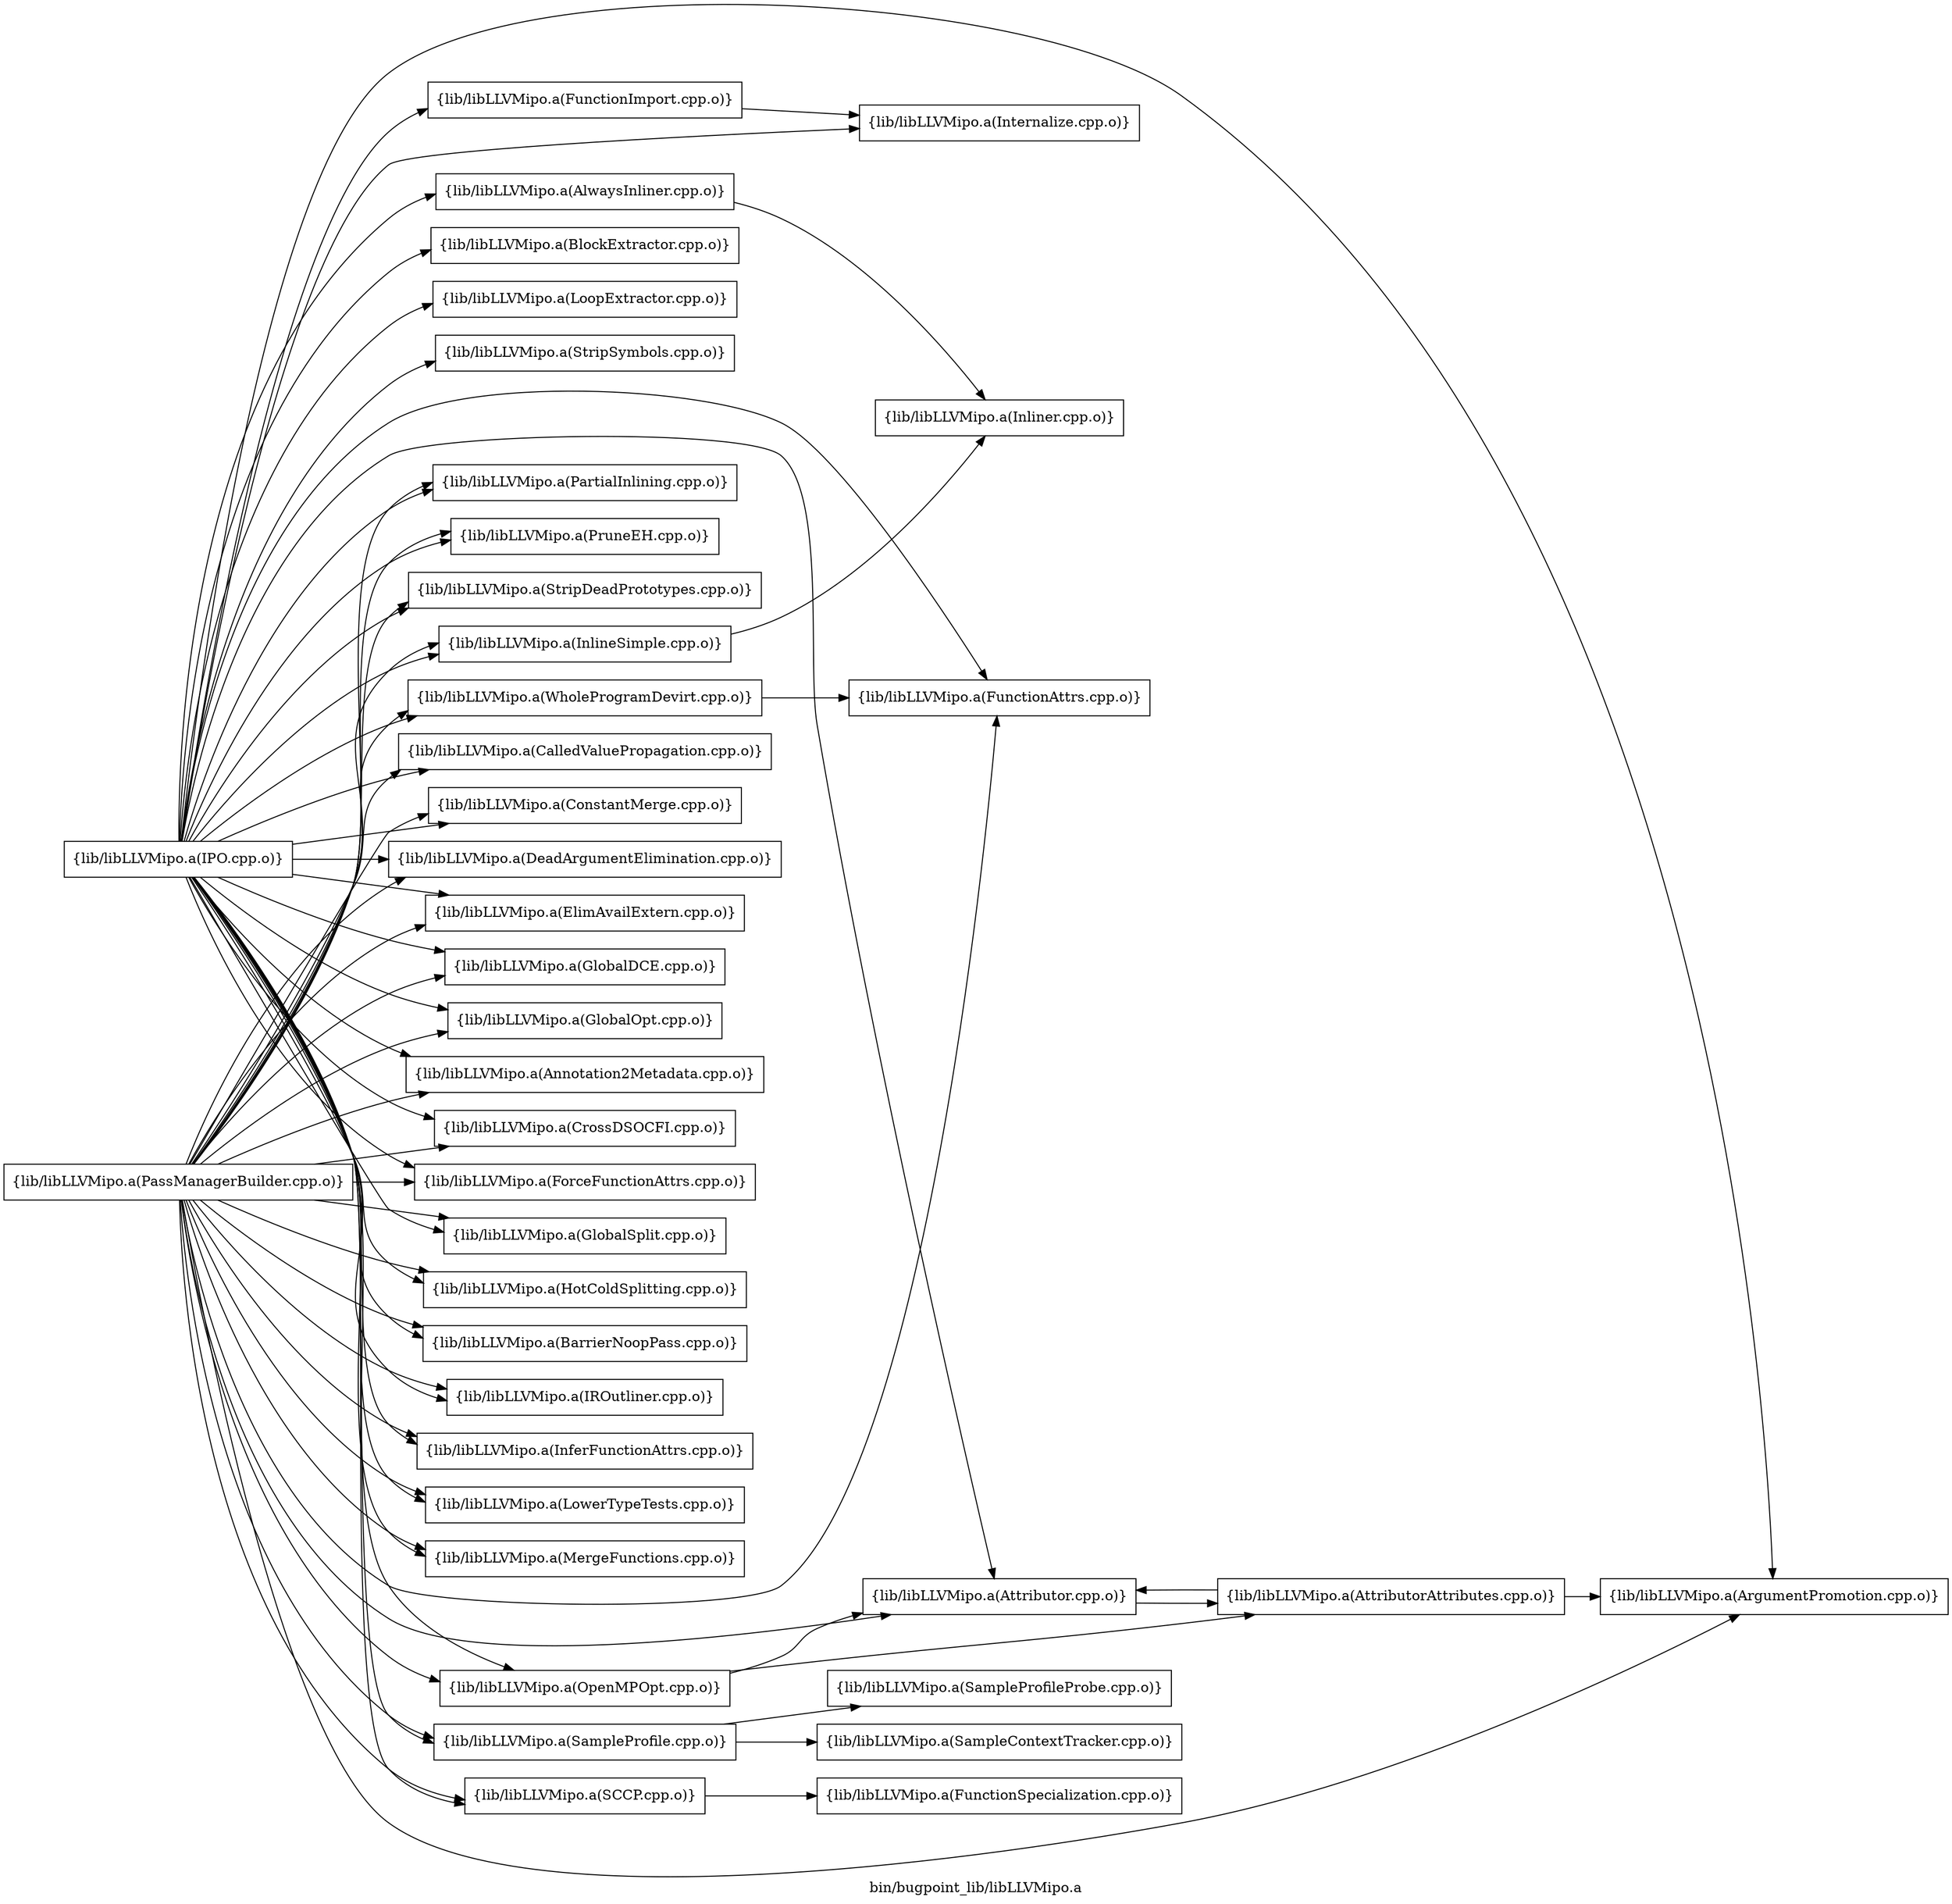 digraph "bin/bugpoint_lib/libLLVMipo.a" {
	label="bin/bugpoint_lib/libLLVMipo.a";
	rankdir=LR;
	{ rank=same; Node0x556673d72c28;  }

	Node0x556673d72c28 [shape=record,shape=box,group=0,label="{lib/libLLVMipo.a(AlwaysInliner.cpp.o)}"];
	Node0x556673d72c28 -> Node0x556673d753d8;
	Node0x556673d755b8 [shape=record,shape=box,group=0,label="{lib/libLLVMipo.a(ArgumentPromotion.cpp.o)}"];
	Node0x556673d77098 [shape=record,shape=box,group=0,label="{lib/libLLVMipo.a(Attributor.cpp.o)}"];
	Node0x556673d77098 -> Node0x556673d75f68;
	Node0x556673d693f8 [shape=record,shape=box,group=0,label="{lib/libLLVMipo.a(CalledValuePropagation.cpp.o)}"];
	Node0x556673d7e708 [shape=record,shape=box,group=0,label="{lib/libLLVMipo.a(ConstantMerge.cpp.o)}"];
	Node0x556673d7da38 [shape=record,shape=box,group=0,label="{lib/libLLVMipo.a(DeadArgumentElimination.cpp.o)}"];
	Node0x556673d7cd68 [shape=record,shape=box,group=0,label="{lib/libLLVMipo.a(ElimAvailExtern.cpp.o)}"];
	Node0x556673d7d4e8 [shape=record,shape=box,group=0,label="{lib/libLLVMipo.a(FunctionAttrs.cpp.o)}"];
	Node0x556673d7c818 [shape=record,shape=box,group=0,label="{lib/libLLVMipo.a(FunctionImport.cpp.o)}"];
	Node0x556673d7c818 -> Node0x556673d65c58;
	Node0x556673d80378 [shape=record,shape=box,group=0,label="{lib/libLLVMipo.a(GlobalDCE.cpp.o)}"];
	Node0x556673d805f8 [shape=record,shape=box,group=0,label="{lib/libLLVMipo.a(GlobalOpt.cpp.o)}"];
	Node0x556673d7fe78 [shape=record,shape=box,group=0,label="{lib/libLLVMipo.a(IPO.cpp.o)}"];
	Node0x556673d7fe78 -> Node0x556673d72c28;
	Node0x556673d7fe78 -> Node0x556673d755b8;
	Node0x556673d7fe78 -> Node0x556673d77098;
	Node0x556673d7fe78 -> Node0x556673d693f8;
	Node0x556673d7fe78 -> Node0x556673d7e708;
	Node0x556673d7fe78 -> Node0x556673d7da38;
	Node0x556673d7fe78 -> Node0x556673d7cd68;
	Node0x556673d7fe78 -> Node0x556673d7d4e8;
	Node0x556673d7fe78 -> Node0x556673d7c818;
	Node0x556673d7fe78 -> Node0x556673d80378;
	Node0x556673d7fe78 -> Node0x556673d805f8;
	Node0x556673d7fe78 -> Node0x556673d7ec58;
	Node0x556673d7fe78 -> Node0x556673d66e78;
	Node0x556673d7fe78 -> Node0x556673d670f8;
	Node0x556673d7fe78 -> Node0x556673d67dc8;
	Node0x556673d7fe78 -> Node0x556673d68048;
	Node0x556673d7fe78 -> Node0x556673d68a98;
	Node0x556673d7fe78 -> Node0x556673d68d68;
	Node0x556673d7fe78 -> Node0x556673d69c18;
	Node0x556673d7fe78 -> Node0x556673d69d08;
	Node0x556673d7fe78 -> Node0x556673d6a988;
	Node0x556673d7fe78 -> Node0x556673d65c58;
	Node0x556673d7fe78 -> Node0x556673d66928;
	Node0x556673d7fe78 -> Node0x556673d675f8;
	Node0x556673d7fe78 -> Node0x556673d682c8;
	Node0x556673d7fe78 -> Node0x556673d67b48;
	Node0x556673d7fe78 -> Node0x556673d68598;
	Node0x556673d7fe78 -> Node0x556673d69f38;
	Node0x556673d7fe78 -> Node0x556673d69808;
	Node0x556673d7fe78 -> Node0x556673d6d0e8;
	Node0x556673d7fe78 -> Node0x556673d6c198;
	Node0x556673d7fe78 -> Node0x556673d6df48;
	Node0x556673d7fe78 -> Node0x556673d6dc78;
	Node0x556673d6a988 [shape=record,shape=box,group=0,label="{lib/libLLVMipo.a(InlineSimple.cpp.o)}"];
	Node0x556673d6a988 -> Node0x556673d753d8;
	Node0x556673d65c58 [shape=record,shape=box,group=0,label="{lib/libLLVMipo.a(Internalize.cpp.o)}"];
	Node0x556673d66928 [shape=record,shape=box,group=0,label="{lib/libLLVMipo.a(LoopExtractor.cpp.o)}"];
	Node0x556673d682c8 [shape=record,shape=box,group=0,label="{lib/libLLVMipo.a(MergeFunctions.cpp.o)}"];
	Node0x556673d67b48 [shape=record,shape=box,group=0,label="{lib/libLLVMipo.a(OpenMPOpt.cpp.o)}"];
	Node0x556673d67b48 -> Node0x556673d77098;
	Node0x556673d67b48 -> Node0x556673d75f68;
	Node0x556673d68598 [shape=record,shape=box,group=0,label="{lib/libLLVMipo.a(PartialInlining.cpp.o)}"];
	Node0x556673d69268 [shape=record,shape=box,group=0,label="{lib/libLLVMipo.a(PassManagerBuilder.cpp.o)}"];
	Node0x556673d69268 -> Node0x556673d755b8;
	Node0x556673d69268 -> Node0x556673d77098;
	Node0x556673d69268 -> Node0x556673d693f8;
	Node0x556673d69268 -> Node0x556673d7e708;
	Node0x556673d69268 -> Node0x556673d7da38;
	Node0x556673d69268 -> Node0x556673d7cd68;
	Node0x556673d69268 -> Node0x556673d7d4e8;
	Node0x556673d69268 -> Node0x556673d80378;
	Node0x556673d69268 -> Node0x556673d805f8;
	Node0x556673d69268 -> Node0x556673d7ec58;
	Node0x556673d69268 -> Node0x556673d66e78;
	Node0x556673d69268 -> Node0x556673d670f8;
	Node0x556673d69268 -> Node0x556673d67dc8;
	Node0x556673d69268 -> Node0x556673d68048;
	Node0x556673d69268 -> Node0x556673d68d68;
	Node0x556673d69268 -> Node0x556673d69c18;
	Node0x556673d69268 -> Node0x556673d69d08;
	Node0x556673d69268 -> Node0x556673d6a988;
	Node0x556673d69268 -> Node0x556673d675f8;
	Node0x556673d69268 -> Node0x556673d682c8;
	Node0x556673d69268 -> Node0x556673d67b48;
	Node0x556673d69268 -> Node0x556673d68598;
	Node0x556673d69268 -> Node0x556673d69f38;
	Node0x556673d69268 -> Node0x556673d69808;
	Node0x556673d69268 -> Node0x556673d6d0e8;
	Node0x556673d69268 -> Node0x556673d6c198;
	Node0x556673d69268 -> Node0x556673d6dc78;
	Node0x556673d69f38 [shape=record,shape=box,group=0,label="{lib/libLLVMipo.a(PruneEH.cpp.o)}"];
	Node0x556673d6d0e8 [shape=record,shape=box,group=0,label="{lib/libLLVMipo.a(SCCP.cpp.o)}"];
	Node0x556673d6d0e8 -> Node0x556673d6c468;
	Node0x556673d6c198 [shape=record,shape=box,group=0,label="{lib/libLLVMipo.a(StripDeadPrototypes.cpp.o)}"];
	Node0x556673d6df48 [shape=record,shape=box,group=0,label="{lib/libLLVMipo.a(StripSymbols.cpp.o)}"];
	Node0x556673d753d8 [shape=record,shape=box,group=0,label="{lib/libLLVMipo.a(Inliner.cpp.o)}"];
	Node0x556673d75f68 [shape=record,shape=box,group=0,label="{lib/libLLVMipo.a(AttributorAttributes.cpp.o)}"];
	Node0x556673d75f68 -> Node0x556673d755b8;
	Node0x556673d75f68 -> Node0x556673d77098;
	Node0x556673d7ec58 [shape=record,shape=box,group=0,label="{lib/libLLVMipo.a(Annotation2Metadata.cpp.o)}"];
	Node0x556673d66e78 [shape=record,shape=box,group=0,label="{lib/libLLVMipo.a(CrossDSOCFI.cpp.o)}"];
	Node0x556673d670f8 [shape=record,shape=box,group=0,label="{lib/libLLVMipo.a(ForceFunctionAttrs.cpp.o)}"];
	Node0x556673d67dc8 [shape=record,shape=box,group=0,label="{lib/libLLVMipo.a(GlobalSplit.cpp.o)}"];
	Node0x556673d68048 [shape=record,shape=box,group=0,label="{lib/libLLVMipo.a(HotColdSplitting.cpp.o)}"];
	Node0x556673d68a98 [shape=record,shape=box,group=0,label="{lib/libLLVMipo.a(BlockExtractor.cpp.o)}"];
	Node0x556673d68d68 [shape=record,shape=box,group=0,label="{lib/libLLVMipo.a(BarrierNoopPass.cpp.o)}"];
	Node0x556673d69c18 [shape=record,shape=box,group=0,label="{lib/libLLVMipo.a(IROutliner.cpp.o)}"];
	Node0x556673d69d08 [shape=record,shape=box,group=0,label="{lib/libLLVMipo.a(InferFunctionAttrs.cpp.o)}"];
	Node0x556673d675f8 [shape=record,shape=box,group=0,label="{lib/libLLVMipo.a(LowerTypeTests.cpp.o)}"];
	Node0x556673d69808 [shape=record,shape=box,group=0,label="{lib/libLLVMipo.a(SampleProfile.cpp.o)}"];
	Node0x556673d69808 -> Node0x556673d6b888;
	Node0x556673d69808 -> Node0x556673d6ac08;
	Node0x556673d6dc78 [shape=record,shape=box,group=0,label="{lib/libLLVMipo.a(WholeProgramDevirt.cpp.o)}"];
	Node0x556673d6dc78 -> Node0x556673d7d4e8;
	Node0x556673d6b888 [shape=record,shape=box,group=0,label="{lib/libLLVMipo.a(SampleContextTracker.cpp.o)}"];
	Node0x556673d6ac08 [shape=record,shape=box,group=0,label="{lib/libLLVMipo.a(SampleProfileProbe.cpp.o)}"];
	Node0x556673d6c468 [shape=record,shape=box,group=0,label="{lib/libLLVMipo.a(FunctionSpecialization.cpp.o)}"];
}
